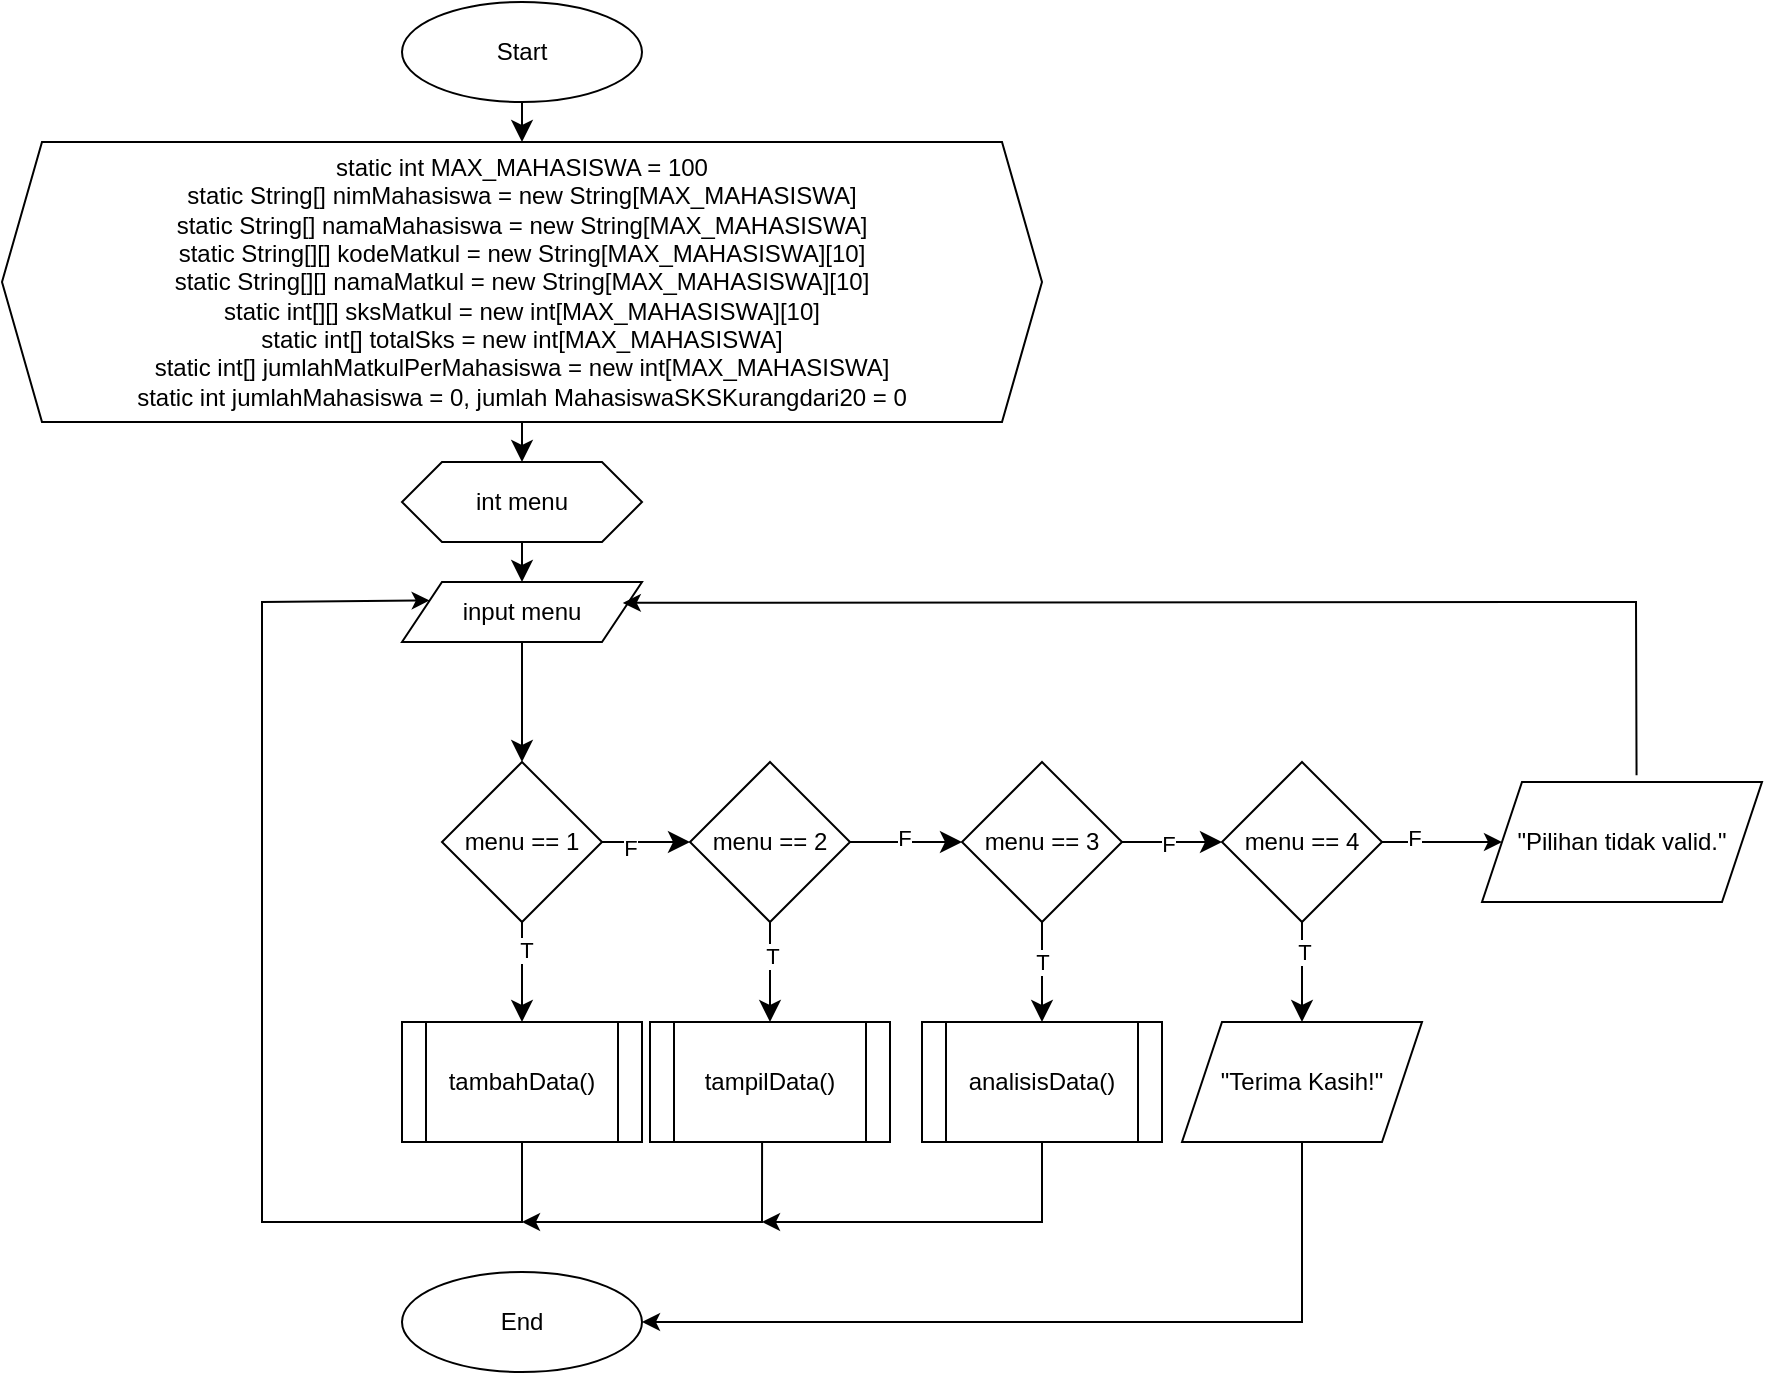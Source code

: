 <mxfile version="25.0.1" pages="4">
  <diagram id="C5RBs43oDa-KdzZeNtuy" name="Main">
    <mxGraphModel dx="1067" dy="1575" grid="1" gridSize="10" guides="1" tooltips="1" connect="1" arrows="1" fold="1" page="1" pageScale="1" pageWidth="827" pageHeight="1169" math="0" shadow="0">
      <root>
        <mxCell id="WIyWlLk6GJQsqaUBKTNV-0" />
        <mxCell id="WIyWlLk6GJQsqaUBKTNV-1" parent="WIyWlLk6GJQsqaUBKTNV-0" />
        <mxCell id="Z1ePyToWAlvwZk2SwrrZ-2" style="edgeStyle=none;curved=1;rounded=0;orthogonalLoop=1;jettySize=auto;html=1;exitX=0.5;exitY=1;exitDx=0;exitDy=0;entryX=0.5;entryY=0;entryDx=0;entryDy=0;fontSize=12;startSize=8;endSize=8;" parent="WIyWlLk6GJQsqaUBKTNV-1" source="ecSqNaMghbCxKdure0Vz-0" target="Z1ePyToWAlvwZk2SwrrZ-0" edge="1">
          <mxGeometry relative="1" as="geometry" />
        </mxCell>
        <mxCell id="ecSqNaMghbCxKdure0Vz-0" value="Start" style="ellipse;whiteSpace=wrap;html=1;" parent="WIyWlLk6GJQsqaUBKTNV-1" vertex="1">
          <mxGeometry x="230" y="-100" width="120" height="50" as="geometry" />
        </mxCell>
        <mxCell id="ecSqNaMghbCxKdure0Vz-7" style="edgeStyle=none;curved=1;rounded=0;orthogonalLoop=1;jettySize=auto;html=1;exitX=0.5;exitY=1;exitDx=0;exitDy=0;entryX=0.5;entryY=0;entryDx=0;entryDy=0;fontSize=12;startSize=8;endSize=8;" parent="WIyWlLk6GJQsqaUBKTNV-1" source="ecSqNaMghbCxKdure0Vz-1" edge="1">
          <mxGeometry relative="1" as="geometry">
            <mxPoint x="290" y="190" as="targetPoint" />
          </mxGeometry>
        </mxCell>
        <mxCell id="ecSqNaMghbCxKdure0Vz-1" value="int menu" style="shape=hexagon;perimeter=hexagonPerimeter2;whiteSpace=wrap;html=1;fixedSize=1;" parent="WIyWlLk6GJQsqaUBKTNV-1" vertex="1">
          <mxGeometry x="230" y="130" width="120" height="40" as="geometry" />
        </mxCell>
        <mxCell id="ecSqNaMghbCxKdure0Vz-13" style="edgeStyle=none;curved=1;rounded=0;orthogonalLoop=1;jettySize=auto;html=1;exitX=0.5;exitY=1;exitDx=0;exitDy=0;fontSize=12;startSize=8;endSize=8;entryX=0.5;entryY=0;entryDx=0;entryDy=0;" parent="WIyWlLk6GJQsqaUBKTNV-1" source="ecSqNaMghbCxKdure0Vz-4" target="ecSqNaMghbCxKdure0Vz-8" edge="1">
          <mxGeometry relative="1" as="geometry">
            <mxPoint x="290" y="240" as="targetPoint" />
          </mxGeometry>
        </mxCell>
        <mxCell id="ecSqNaMghbCxKdure0Vz-4" value="input menu" style="shape=parallelogram;perimeter=parallelogramPerimeter;whiteSpace=wrap;html=1;fixedSize=1;" parent="WIyWlLk6GJQsqaUBKTNV-1" vertex="1">
          <mxGeometry x="230" y="190" width="120" height="30" as="geometry" />
        </mxCell>
        <mxCell id="ecSqNaMghbCxKdure0Vz-11" style="edgeStyle=none;curved=1;rounded=0;orthogonalLoop=1;jettySize=auto;html=1;exitX=0.5;exitY=1;exitDx=0;exitDy=0;entryX=0.5;entryY=0;entryDx=0;entryDy=0;fontSize=12;startSize=8;endSize=8;" parent="WIyWlLk6GJQsqaUBKTNV-1" source="ecSqNaMghbCxKdure0Vz-8" target="ecSqNaMghbCxKdure0Vz-10" edge="1">
          <mxGeometry relative="1" as="geometry" />
        </mxCell>
        <mxCell id="AxTpJUNl8-zuLNMXQirt-9" value="T" style="edgeLabel;html=1;align=center;verticalAlign=middle;resizable=0;points=[];" vertex="1" connectable="0" parent="ecSqNaMghbCxKdure0Vz-11">
          <mxGeometry x="-0.457" y="2" relative="1" as="geometry">
            <mxPoint as="offset" />
          </mxGeometry>
        </mxCell>
        <mxCell id="ecSqNaMghbCxKdure0Vz-24" style="edgeStyle=none;curved=1;rounded=0;orthogonalLoop=1;jettySize=auto;html=1;exitX=1;exitY=0.5;exitDx=0;exitDy=0;entryX=0;entryY=0.5;entryDx=0;entryDy=0;fontSize=12;startSize=8;endSize=8;" parent="WIyWlLk6GJQsqaUBKTNV-1" source="ecSqNaMghbCxKdure0Vz-8" target="ecSqNaMghbCxKdure0Vz-22" edge="1">
          <mxGeometry relative="1" as="geometry" />
        </mxCell>
        <mxCell id="AxTpJUNl8-zuLNMXQirt-8" value="F" style="edgeLabel;html=1;align=center;verticalAlign=middle;resizable=0;points=[];" vertex="1" connectable="0" parent="ecSqNaMghbCxKdure0Vz-24">
          <mxGeometry x="-0.387" y="-3" relative="1" as="geometry">
            <mxPoint as="offset" />
          </mxGeometry>
        </mxCell>
        <mxCell id="ecSqNaMghbCxKdure0Vz-8" value="menu == 1" style="rhombus;whiteSpace=wrap;html=1;" parent="WIyWlLk6GJQsqaUBKTNV-1" vertex="1">
          <mxGeometry x="250" y="280" width="80" height="80" as="geometry" />
        </mxCell>
        <mxCell id="ecSqNaMghbCxKdure0Vz-10" value="tambahData()" style="shape=process;whiteSpace=wrap;html=1;backgroundOutline=1;" parent="WIyWlLk6GJQsqaUBKTNV-1" vertex="1">
          <mxGeometry x="230" y="410" width="120" height="60" as="geometry" />
        </mxCell>
        <mxCell id="ecSqNaMghbCxKdure0Vz-25" style="edgeStyle=none;curved=1;rounded=0;orthogonalLoop=1;jettySize=auto;html=1;exitX=0.5;exitY=1;exitDx=0;exitDy=0;entryX=0.5;entryY=0;entryDx=0;entryDy=0;fontSize=12;startSize=8;endSize=8;" parent="WIyWlLk6GJQsqaUBKTNV-1" source="ecSqNaMghbCxKdure0Vz-22" target="ecSqNaMghbCxKdure0Vz-23" edge="1">
          <mxGeometry relative="1" as="geometry" />
        </mxCell>
        <mxCell id="AxTpJUNl8-zuLNMXQirt-11" value="T" style="edgeLabel;html=1;align=center;verticalAlign=middle;resizable=0;points=[];" vertex="1" connectable="0" parent="ecSqNaMghbCxKdure0Vz-25">
          <mxGeometry x="-0.343" y="1" relative="1" as="geometry">
            <mxPoint as="offset" />
          </mxGeometry>
        </mxCell>
        <mxCell id="ecSqNaMghbCxKdure0Vz-28" style="edgeStyle=none;curved=1;rounded=0;orthogonalLoop=1;jettySize=auto;html=1;exitX=1;exitY=0.5;exitDx=0;exitDy=0;entryX=0;entryY=0.5;entryDx=0;entryDy=0;fontSize=12;startSize=8;endSize=8;" parent="WIyWlLk6GJQsqaUBKTNV-1" source="ecSqNaMghbCxKdure0Vz-22" target="ecSqNaMghbCxKdure0Vz-27" edge="1">
          <mxGeometry relative="1" as="geometry" />
        </mxCell>
        <mxCell id="AxTpJUNl8-zuLNMXQirt-10" value="F" style="edgeLabel;html=1;align=center;verticalAlign=middle;resizable=0;points=[];" vertex="1" connectable="0" parent="ecSqNaMghbCxKdure0Vz-28">
          <mxGeometry x="-0.049" y="2" relative="1" as="geometry">
            <mxPoint as="offset" />
          </mxGeometry>
        </mxCell>
        <mxCell id="ecSqNaMghbCxKdure0Vz-22" value="menu == 2" style="rhombus;whiteSpace=wrap;html=1;" parent="WIyWlLk6GJQsqaUBKTNV-1" vertex="1">
          <mxGeometry x="374" y="280" width="80" height="80" as="geometry" />
        </mxCell>
        <mxCell id="ecSqNaMghbCxKdure0Vz-23" value="tampilData()" style="shape=process;whiteSpace=wrap;html=1;backgroundOutline=1;" parent="WIyWlLk6GJQsqaUBKTNV-1" vertex="1">
          <mxGeometry x="354" y="410" width="120" height="60" as="geometry" />
        </mxCell>
        <mxCell id="ecSqNaMghbCxKdure0Vz-26" value="analisisData()" style="shape=process;whiteSpace=wrap;html=1;backgroundOutline=1;" parent="WIyWlLk6GJQsqaUBKTNV-1" vertex="1">
          <mxGeometry x="490" y="410" width="120" height="60" as="geometry" />
        </mxCell>
        <mxCell id="ecSqNaMghbCxKdure0Vz-29" style="edgeStyle=none;curved=1;rounded=0;orthogonalLoop=1;jettySize=auto;html=1;exitX=0.5;exitY=1;exitDx=0;exitDy=0;entryX=0.5;entryY=0;entryDx=0;entryDy=0;fontSize=12;startSize=8;endSize=8;" parent="WIyWlLk6GJQsqaUBKTNV-1" source="ecSqNaMghbCxKdure0Vz-27" target="ecSqNaMghbCxKdure0Vz-26" edge="1">
          <mxGeometry relative="1" as="geometry" />
        </mxCell>
        <mxCell id="AxTpJUNl8-zuLNMXQirt-13" value="T" style="edgeLabel;html=1;align=center;verticalAlign=middle;resizable=0;points=[];" vertex="1" connectable="0" parent="ecSqNaMghbCxKdure0Vz-29">
          <mxGeometry x="-0.191" relative="1" as="geometry">
            <mxPoint as="offset" />
          </mxGeometry>
        </mxCell>
        <mxCell id="ecSqNaMghbCxKdure0Vz-37" style="edgeStyle=none;curved=1;rounded=0;orthogonalLoop=1;jettySize=auto;html=1;exitX=1;exitY=0.5;exitDx=0;exitDy=0;entryX=0;entryY=0.5;entryDx=0;entryDy=0;fontSize=12;startSize=8;endSize=8;" parent="WIyWlLk6GJQsqaUBKTNV-1" source="ecSqNaMghbCxKdure0Vz-27" target="ecSqNaMghbCxKdure0Vz-36" edge="1">
          <mxGeometry relative="1" as="geometry" />
        </mxCell>
        <mxCell id="AxTpJUNl8-zuLNMXQirt-12" value="F" style="edgeLabel;html=1;align=center;verticalAlign=middle;resizable=0;points=[];" vertex="1" connectable="0" parent="ecSqNaMghbCxKdure0Vz-37">
          <mxGeometry x="-0.08" y="-1" relative="1" as="geometry">
            <mxPoint as="offset" />
          </mxGeometry>
        </mxCell>
        <mxCell id="ecSqNaMghbCxKdure0Vz-27" value="menu == 3" style="rhombus;whiteSpace=wrap;html=1;" parent="WIyWlLk6GJQsqaUBKTNV-1" vertex="1">
          <mxGeometry x="510" y="280" width="80" height="80" as="geometry" />
        </mxCell>
        <mxCell id="ecSqNaMghbCxKdure0Vz-35" value="&quot;Terima Kasih!&quot;" style="shape=parallelogram;perimeter=parallelogramPerimeter;whiteSpace=wrap;html=1;fixedSize=1;" parent="WIyWlLk6GJQsqaUBKTNV-1" vertex="1">
          <mxGeometry x="620" y="410" width="120" height="60" as="geometry" />
        </mxCell>
        <mxCell id="ecSqNaMghbCxKdure0Vz-38" style="edgeStyle=none;curved=1;rounded=0;orthogonalLoop=1;jettySize=auto;html=1;exitX=0.5;exitY=1;exitDx=0;exitDy=0;entryX=0.5;entryY=0;entryDx=0;entryDy=0;fontSize=12;startSize=8;endSize=8;" parent="WIyWlLk6GJQsqaUBKTNV-1" source="ecSqNaMghbCxKdure0Vz-36" target="ecSqNaMghbCxKdure0Vz-35" edge="1">
          <mxGeometry relative="1" as="geometry" />
        </mxCell>
        <mxCell id="AxTpJUNl8-zuLNMXQirt-15" value="T" style="edgeLabel;html=1;align=center;verticalAlign=middle;resizable=0;points=[];" vertex="1" connectable="0" parent="ecSqNaMghbCxKdure0Vz-38">
          <mxGeometry x="-0.419" y="1" relative="1" as="geometry">
            <mxPoint as="offset" />
          </mxGeometry>
        </mxCell>
        <mxCell id="AxTpJUNl8-zuLNMXQirt-1" value="" style="edgeStyle=orthogonalEdgeStyle;rounded=0;orthogonalLoop=1;jettySize=auto;html=1;" edge="1" parent="WIyWlLk6GJQsqaUBKTNV-1" source="ecSqNaMghbCxKdure0Vz-36" target="ecSqNaMghbCxKdure0Vz-45">
          <mxGeometry relative="1" as="geometry" />
        </mxCell>
        <mxCell id="AxTpJUNl8-zuLNMXQirt-14" value="F" style="edgeLabel;html=1;align=center;verticalAlign=middle;resizable=0;points=[];" vertex="1" connectable="0" parent="AxTpJUNl8-zuLNMXQirt-1">
          <mxGeometry x="-0.471" y="2" relative="1" as="geometry">
            <mxPoint as="offset" />
          </mxGeometry>
        </mxCell>
        <mxCell id="ecSqNaMghbCxKdure0Vz-36" value="menu == 4" style="rhombus;whiteSpace=wrap;html=1;" parent="WIyWlLk6GJQsqaUBKTNV-1" vertex="1">
          <mxGeometry x="640" y="280" width="80" height="80" as="geometry" />
        </mxCell>
        <mxCell id="ecSqNaMghbCxKdure0Vz-45" value="&quot;Pilihan tidak valid.&quot;" style="shape=parallelogram;perimeter=parallelogramPerimeter;whiteSpace=wrap;html=1;fixedSize=1;" parent="WIyWlLk6GJQsqaUBKTNV-1" vertex="1">
          <mxGeometry x="770" y="290" width="140" height="60" as="geometry" />
        </mxCell>
        <mxCell id="Z1ePyToWAlvwZk2SwrrZ-1" style="edgeStyle=none;curved=1;rounded=0;orthogonalLoop=1;jettySize=auto;html=1;exitX=0.5;exitY=1;exitDx=0;exitDy=0;entryX=0.5;entryY=0;entryDx=0;entryDy=0;fontSize=12;startSize=8;endSize=8;" parent="WIyWlLk6GJQsqaUBKTNV-1" source="Z1ePyToWAlvwZk2SwrrZ-0" target="ecSqNaMghbCxKdure0Vz-1" edge="1">
          <mxGeometry relative="1" as="geometry" />
        </mxCell>
        <mxCell id="Z1ePyToWAlvwZk2SwrrZ-0" value="static int MAX_MAHASISWA = 100&lt;div&gt;static String[] nimMahasiswa = new String[MAX_MAHASISWA]&lt;/div&gt;&lt;div&gt;static String[] namaMahasiswa = new String[MAX_MAHASISWA]&lt;/div&gt;&lt;div&gt;static String[][] kodeMatkul = new String[MAX_MAHASISWA][10]&lt;/div&gt;&lt;div&gt;static String[][] namaMatkul = new String[MAX_MAHASISWA][10]&lt;/div&gt;&lt;div&gt;static int[][] sksMatkul = new int[MAX_MAHASISWA][10]&lt;/div&gt;&lt;div&gt;static int[] totalSks = new int[MAX_MAHASISWA]&lt;/div&gt;&lt;div&gt;static int[] jumlahMatkulPerMahasiswa = new int[MAX_MAHASISWA]&lt;/div&gt;&lt;div&gt;static int jumlahMahasiswa = 0, jumlah MahasiswaSKSKurangdari20 = 0&lt;/div&gt;" style="shape=hexagon;perimeter=hexagonPerimeter2;whiteSpace=wrap;html=1;fixedSize=1;" parent="WIyWlLk6GJQsqaUBKTNV-1" vertex="1">
          <mxGeometry x="30" y="-30" width="520" height="140" as="geometry" />
        </mxCell>
        <mxCell id="Z1ePyToWAlvwZk2SwrrZ-3" value="End" style="ellipse;whiteSpace=wrap;html=1;" parent="WIyWlLk6GJQsqaUBKTNV-1" vertex="1">
          <mxGeometry x="230" y="535" width="120" height="50" as="geometry" />
        </mxCell>
        <mxCell id="AxTpJUNl8-zuLNMXQirt-0" value="" style="edgeStyle=none;orthogonalLoop=1;jettySize=auto;html=1;rounded=0;exitX=0.5;exitY=1;exitDx=0;exitDy=0;entryX=1;entryY=0.5;entryDx=0;entryDy=0;" edge="1" parent="WIyWlLk6GJQsqaUBKTNV-1" source="ecSqNaMghbCxKdure0Vz-35" target="Z1ePyToWAlvwZk2SwrrZ-3">
          <mxGeometry width="100" relative="1" as="geometry">
            <mxPoint x="550" y="500" as="sourcePoint" />
            <mxPoint x="650" y="500" as="targetPoint" />
            <Array as="points">
              <mxPoint x="680" y="560" />
            </Array>
          </mxGeometry>
        </mxCell>
        <mxCell id="AxTpJUNl8-zuLNMXQirt-4" value="" style="edgeStyle=none;orthogonalLoop=1;jettySize=auto;html=1;rounded=0;exitX=0.5;exitY=1;exitDx=0;exitDy=0;entryX=0;entryY=0.25;entryDx=0;entryDy=0;" edge="1" parent="WIyWlLk6GJQsqaUBKTNV-1" source="ecSqNaMghbCxKdure0Vz-10" target="ecSqNaMghbCxKdure0Vz-4">
          <mxGeometry width="100" relative="1" as="geometry">
            <mxPoint x="160" y="490" as="sourcePoint" />
            <mxPoint x="160" y="330" as="targetPoint" />
            <Array as="points">
              <mxPoint x="290" y="510" />
              <mxPoint x="160" y="510" />
              <mxPoint x="160" y="200" />
            </Array>
          </mxGeometry>
        </mxCell>
        <mxCell id="AxTpJUNl8-zuLNMXQirt-5" value="" style="edgeStyle=none;orthogonalLoop=1;jettySize=auto;html=1;rounded=0;exitX=0.467;exitY=1;exitDx=0;exitDy=0;exitPerimeter=0;" edge="1" parent="WIyWlLk6GJQsqaUBKTNV-1" source="ecSqNaMghbCxKdure0Vz-23">
          <mxGeometry width="100" relative="1" as="geometry">
            <mxPoint x="350" y="490" as="sourcePoint" />
            <mxPoint x="290" y="510" as="targetPoint" />
            <Array as="points">
              <mxPoint x="410" y="510" />
            </Array>
          </mxGeometry>
        </mxCell>
        <mxCell id="AxTpJUNl8-zuLNMXQirt-6" value="" style="edgeStyle=none;orthogonalLoop=1;jettySize=auto;html=1;rounded=0;exitX=0.467;exitY=1;exitDx=0;exitDy=0;exitPerimeter=0;" edge="1" parent="WIyWlLk6GJQsqaUBKTNV-1">
          <mxGeometry width="100" relative="1" as="geometry">
            <mxPoint x="550" y="470" as="sourcePoint" />
            <mxPoint x="410" y="510" as="targetPoint" />
            <Array as="points">
              <mxPoint x="550" y="510" />
            </Array>
          </mxGeometry>
        </mxCell>
        <mxCell id="AxTpJUNl8-zuLNMXQirt-7" value="" style="edgeStyle=none;orthogonalLoop=1;jettySize=auto;html=1;rounded=0;exitX=0.552;exitY=-0.056;exitDx=0;exitDy=0;exitPerimeter=0;entryX=0.92;entryY=0.348;entryDx=0;entryDy=0;entryPerimeter=0;" edge="1" parent="WIyWlLk6GJQsqaUBKTNV-1" source="ecSqNaMghbCxKdure0Vz-45" target="ecSqNaMghbCxKdure0Vz-4">
          <mxGeometry width="100" relative="1" as="geometry">
            <mxPoint x="710" y="260" as="sourcePoint" />
            <mxPoint x="810" y="260" as="targetPoint" />
            <Array as="points">
              <mxPoint x="847" y="200" />
            </Array>
          </mxGeometry>
        </mxCell>
      </root>
    </mxGraphModel>
  </diagram>
  <diagram name="tambahData()" id="iPO50mzKApYfjaSAs70k">
    <mxGraphModel dx="1120" dy="426" grid="1" gridSize="10" guides="1" tooltips="1" connect="1" arrows="1" fold="1" page="1" pageScale="1" pageWidth="827" pageHeight="1169" math="0" shadow="0">
      <root>
        <mxCell id="7oudJ8E-hYjEM_jL6nUN-0" />
        <mxCell id="7oudJ8E-hYjEM_jL6nUN-1" parent="7oudJ8E-hYjEM_jL6nUN-0" />
        <mxCell id="-pltDX_mOAYL6tOUM4V7-0" value="TambahData()" style="ellipse;whiteSpace=wrap;html=1;" vertex="1" parent="7oudJ8E-hYjEM_jL6nUN-1">
          <mxGeometry x="130" y="50" width="120" height="60" as="geometry" />
        </mxCell>
        <mxCell id="5suRHKBm_UgG1o0mjsZV-0" value="" style="edgeStyle=none;orthogonalLoop=1;jettySize=auto;html=1;rounded=0;exitX=0.5;exitY=1;exitDx=0;exitDy=0;" edge="1" parent="7oudJ8E-hYjEM_jL6nUN-1" source="-pltDX_mOAYL6tOUM4V7-0">
          <mxGeometry width="100" relative="1" as="geometry">
            <mxPoint x="140" y="140" as="sourcePoint" />
            <mxPoint x="190" y="150" as="targetPoint" />
            <Array as="points" />
          </mxGeometry>
        </mxCell>
        <mxCell id="5suRHKBm_UgG1o0mjsZV-1" value="Input&lt;div&gt;&lt;font style=&quot;font-size: 11px;&quot;&gt;namaMahasiswa&lt;/font&gt;&lt;/div&gt;&lt;div&gt;[jumlahMahasiswa]&lt;/div&gt;" style="shape=parallelogram;perimeter=parallelogramPerimeter;whiteSpace=wrap;html=1;fixedSize=1;" vertex="1" parent="7oudJ8E-hYjEM_jL6nUN-1">
          <mxGeometry x="130" y="150" width="120" height="60" as="geometry" />
        </mxCell>
        <mxCell id="5suRHKBm_UgG1o0mjsZV-2" value="Input&lt;div&gt;nimMahasiswa&lt;/div&gt;&lt;div&gt;[jumlahMahasiswa]&lt;/div&gt;" style="shape=parallelogram;perimeter=parallelogramPerimeter;whiteSpace=wrap;html=1;fixedSize=1;" vertex="1" parent="7oudJ8E-hYjEM_jL6nUN-1">
          <mxGeometry x="120" y="240" width="120" height="60" as="geometry" />
        </mxCell>
        <mxCell id="5suRHKBm_UgG1o0mjsZV-3" value="" style="edgeStyle=none;orthogonalLoop=1;jettySize=auto;html=1;rounded=0;exitX=0.5;exitY=1;exitDx=0;exitDy=0;entryX=0.567;entryY=0.033;entryDx=0;entryDy=0;entryPerimeter=0;" edge="1" parent="7oudJ8E-hYjEM_jL6nUN-1" source="5suRHKBm_UgG1o0mjsZV-1" target="5suRHKBm_UgG1o0mjsZV-2">
          <mxGeometry width="100" relative="1" as="geometry">
            <mxPoint x="130" y="220" as="sourcePoint" />
            <mxPoint x="230" y="220" as="targetPoint" />
            <Array as="points" />
          </mxGeometry>
        </mxCell>
        <mxCell id="5suRHKBm_UgG1o0mjsZV-8" value="" style="edgeStyle=orthogonalEdgeStyle;rounded=0;orthogonalLoop=1;jettySize=auto;html=1;" edge="1" parent="7oudJ8E-hYjEM_jL6nUN-1" source="5suRHKBm_UgG1o0mjsZV-4" target="5suRHKBm_UgG1o0mjsZV-6">
          <mxGeometry relative="1" as="geometry" />
        </mxCell>
        <mxCell id="5suRHKBm_UgG1o0mjsZV-4" value="int jumlahMatkul = 0" style="rounded=0;whiteSpace=wrap;html=1;" vertex="1" parent="7oudJ8E-hYjEM_jL6nUN-1">
          <mxGeometry x="120" y="320" width="120" height="30" as="geometry" />
        </mxCell>
        <mxCell id="5suRHKBm_UgG1o0mjsZV-5" value="" style="edgeStyle=none;orthogonalLoop=1;jettySize=auto;html=1;rounded=0;exitX=0.575;exitY=1.033;exitDx=0;exitDy=0;entryX=0.567;entryY=0;entryDx=0;entryDy=0;entryPerimeter=0;exitPerimeter=0;" edge="1" parent="7oudJ8E-hYjEM_jL6nUN-1" source="5suRHKBm_UgG1o0mjsZV-2" target="5suRHKBm_UgG1o0mjsZV-4">
          <mxGeometry width="100" relative="1" as="geometry">
            <mxPoint x="130" y="310" as="sourcePoint" />
            <mxPoint x="230" y="310" as="targetPoint" />
            <Array as="points" />
          </mxGeometry>
        </mxCell>
        <mxCell id="5suRHKBm_UgG1o0mjsZV-16" value="" style="edgeStyle=orthogonalEdgeStyle;rounded=0;orthogonalLoop=1;jettySize=auto;html=1;" edge="1" parent="7oudJ8E-hYjEM_jL6nUN-1" source="5suRHKBm_UgG1o0mjsZV-6" target="5suRHKBm_UgG1o0mjsZV-15">
          <mxGeometry relative="1" as="geometry" />
        </mxCell>
        <mxCell id="5suRHKBm_UgG1o0mjsZV-6" value="Input&lt;div&gt;kodeMatkul&lt;/div&gt;&lt;div&gt;[jumlahMahasiswa][jumlahMatkul]&lt;/div&gt;" style="shape=parallelogram;perimeter=parallelogramPerimeter;whiteSpace=wrap;html=1;fixedSize=1;" vertex="1" parent="7oudJ8E-hYjEM_jL6nUN-1">
          <mxGeometry x="120" y="380" width="120" height="60" as="geometry" />
        </mxCell>
        <mxCell id="5suRHKBm_UgG1o0mjsZV-18" value="" style="edgeStyle=orthogonalEdgeStyle;rounded=0;orthogonalLoop=1;jettySize=auto;html=1;" edge="1" parent="7oudJ8E-hYjEM_jL6nUN-1" source="5suRHKBm_UgG1o0mjsZV-15" target="5suRHKBm_UgG1o0mjsZV-17">
          <mxGeometry relative="1" as="geometry" />
        </mxCell>
        <mxCell id="5suRHKBm_UgG1o0mjsZV-15" value="Input&lt;div&gt;&lt;span style=&quot;background-color: initial;&quot;&gt;namaMatkul&lt;/span&gt;&lt;/div&gt;&lt;div&gt;&lt;span style=&quot;background-color: initial;&quot;&gt;[jumlahMahasiswa][jumlahMatkul]&lt;/span&gt;&lt;/div&gt;" style="shape=parallelogram;perimeter=parallelogramPerimeter;whiteSpace=wrap;html=1;fixedSize=1;" vertex="1" parent="7oudJ8E-hYjEM_jL6nUN-1">
          <mxGeometry x="120" y="460" width="120" height="60" as="geometry" />
        </mxCell>
        <mxCell id="5suRHKBm_UgG1o0mjsZV-20" value="" style="edgeStyle=orthogonalEdgeStyle;rounded=0;orthogonalLoop=1;jettySize=auto;html=1;" edge="1" parent="7oudJ8E-hYjEM_jL6nUN-1" source="5suRHKBm_UgG1o0mjsZV-17" target="5suRHKBm_UgG1o0mjsZV-19">
          <mxGeometry relative="1" as="geometry" />
        </mxCell>
        <mxCell id="5suRHKBm_UgG1o0mjsZV-17" value="Input&lt;div&gt;&lt;span style=&quot;background-color: initial;&quot;&gt;sksMatkul&lt;/span&gt;&lt;/div&gt;&lt;div&gt;&lt;span style=&quot;background-color: initial;&quot;&gt;[jumlahMahasiswa][jumlahMatkul]&lt;/span&gt;&lt;/div&gt;" style="shape=parallelogram;perimeter=parallelogramPerimeter;whiteSpace=wrap;html=1;fixedSize=1;" vertex="1" parent="7oudJ8E-hYjEM_jL6nUN-1">
          <mxGeometry x="120" y="550" width="120" height="60" as="geometry" />
        </mxCell>
        <mxCell id="5suRHKBm_UgG1o0mjsZV-28" value="" style="edgeStyle=orthogonalEdgeStyle;rounded=0;orthogonalLoop=1;jettySize=auto;html=1;" edge="1" parent="7oudJ8E-hYjEM_jL6nUN-1" source="5suRHKBm_UgG1o0mjsZV-19" target="5suRHKBm_UgG1o0mjsZV-27">
          <mxGeometry relative="1" as="geometry" />
        </mxCell>
        <mxCell id="5suRHKBm_UgG1o0mjsZV-38" value="False" style="edgeLabel;html=1;align=center;verticalAlign=middle;resizable=0;points=[];" vertex="1" connectable="0" parent="5suRHKBm_UgG1o0mjsZV-28">
          <mxGeometry x="-0.45" relative="1" as="geometry">
            <mxPoint as="offset" />
          </mxGeometry>
        </mxCell>
        <mxCell id="5suRHKBm_UgG1o0mjsZV-19" value="&lt;div&gt;&lt;span style=&quot;background-color: initial;&quot;&gt;sksMatkul&lt;/span&gt;&lt;/div&gt;&lt;div&gt;&lt;span style=&quot;background-color: initial;&quot;&gt;[jumlahMahasiswa][jumlahMatkul]&lt;/span&gt;&lt;/div&gt;&lt;div&gt;&amp;gt; 3&lt;/div&gt;" style="rhombus;whiteSpace=wrap;html=1;" vertex="1" parent="7oudJ8E-hYjEM_jL6nUN-1">
          <mxGeometry x="120" y="640" width="120" height="120" as="geometry" />
        </mxCell>
        <mxCell id="5suRHKBm_UgG1o0mjsZV-23" value="" style="edgeStyle=none;orthogonalLoop=1;jettySize=auto;html=1;rounded=0;exitX=0;exitY=0.5;exitDx=0;exitDy=0;" edge="1" parent="7oudJ8E-hYjEM_jL6nUN-1" source="5suRHKBm_UgG1o0mjsZV-19">
          <mxGeometry width="100" relative="1" as="geometry">
            <mxPoint y="710" as="sourcePoint" />
            <mxPoint x="180" y="360" as="targetPoint" />
            <Array as="points">
              <mxPoint x="50" y="700" />
              <mxPoint x="50" y="360" />
            </Array>
          </mxGeometry>
        </mxCell>
        <mxCell id="5suRHKBm_UgG1o0mjsZV-26" value="True" style="edgeLabel;html=1;align=center;verticalAlign=middle;resizable=0;points=[];" vertex="1" connectable="0" parent="5suRHKBm_UgG1o0mjsZV-23">
          <mxGeometry x="-0.856" y="-1" relative="1" as="geometry">
            <mxPoint as="offset" />
          </mxGeometry>
        </mxCell>
        <mxCell id="5suRHKBm_UgG1o0mjsZV-30" value="" style="edgeStyle=orthogonalEdgeStyle;rounded=0;orthogonalLoop=1;jettySize=auto;html=1;" edge="1" parent="7oudJ8E-hYjEM_jL6nUN-1" source="5suRHKBm_UgG1o0mjsZV-27">
          <mxGeometry relative="1" as="geometry">
            <mxPoint x="363" y="640" as="targetPoint" />
          </mxGeometry>
        </mxCell>
        <mxCell id="5suRHKBm_UgG1o0mjsZV-27" value="totalSks[jumlahMahasiswa] += sksMatkul[jumlahMahasiswa][jumlahMatkul]" style="whiteSpace=wrap;html=1;" vertex="1" parent="7oudJ8E-hYjEM_jL6nUN-1">
          <mxGeometry x="280" y="670" width="166" height="60" as="geometry" />
        </mxCell>
        <mxCell id="5suRHKBm_UgG1o0mjsZV-33" value="" style="edgeStyle=orthogonalEdgeStyle;rounded=0;orthogonalLoop=1;jettySize=auto;html=1;" edge="1" parent="7oudJ8E-hYjEM_jL6nUN-1" source="5suRHKBm_UgG1o0mjsZV-31" target="5suRHKBm_UgG1o0mjsZV-32">
          <mxGeometry relative="1" as="geometry" />
        </mxCell>
        <mxCell id="5suRHKBm_UgG1o0mjsZV-35" value="Y" style="edgeLabel;html=1;align=center;verticalAlign=middle;resizable=0;points=[];" vertex="1" connectable="0" parent="5suRHKBm_UgG1o0mjsZV-33">
          <mxGeometry x="-0.121" y="-3" relative="1" as="geometry">
            <mxPoint x="1" as="offset" />
          </mxGeometry>
        </mxCell>
        <mxCell id="5suRHKBm_UgG1o0mjsZV-37" value="" style="edgeStyle=orthogonalEdgeStyle;rounded=0;orthogonalLoop=1;jettySize=auto;html=1;" edge="1" parent="7oudJ8E-hYjEM_jL6nUN-1" source="5suRHKBm_UgG1o0mjsZV-31" target="5suRHKBm_UgG1o0mjsZV-36">
          <mxGeometry relative="1" as="geometry" />
        </mxCell>
        <mxCell id="5suRHKBm_UgG1o0mjsZV-39" value="T" style="edgeLabel;html=1;align=center;verticalAlign=middle;resizable=0;points=[];" vertex="1" connectable="0" parent="5suRHKBm_UgG1o0mjsZV-37">
          <mxGeometry x="0.27" y="-5" relative="1" as="geometry">
            <mxPoint as="offset" />
          </mxGeometry>
        </mxCell>
        <mxCell id="5suRHKBm_UgG1o0mjsZV-31" value="P &quot; Data Matkul telah di tambahkan, Tambah Matkul Lain? (Y/T)&quot;" style="rhombus;whiteSpace=wrap;html=1;" vertex="1" parent="7oudJ8E-hYjEM_jL6nUN-1">
          <mxGeometry x="279" y="510" width="167" height="130" as="geometry" />
        </mxCell>
        <mxCell id="5suRHKBm_UgG1o0mjsZV-34" value="" style="edgeStyle=orthogonalEdgeStyle;rounded=0;orthogonalLoop=1;jettySize=auto;html=1;" edge="1" parent="7oudJ8E-hYjEM_jL6nUN-1" source="5suRHKBm_UgG1o0mjsZV-32">
          <mxGeometry relative="1" as="geometry">
            <mxPoint x="180" y="360" as="targetPoint" />
          </mxGeometry>
        </mxCell>
        <mxCell id="5suRHKBm_UgG1o0mjsZV-32" value="jumlahMatkul++" style="whiteSpace=wrap;html=1;" vertex="1" parent="7oudJ8E-hYjEM_jL6nUN-1">
          <mxGeometry x="303" y="350" width="120" height="25" as="geometry" />
        </mxCell>
        <mxCell id="8QmNg2kFOTmLjJ9KWHTC-1" value="" style="edgeStyle=orthogonalEdgeStyle;rounded=0;orthogonalLoop=1;jettySize=auto;html=1;" edge="1" parent="7oudJ8E-hYjEM_jL6nUN-1" source="5suRHKBm_UgG1o0mjsZV-36" target="8QmNg2kFOTmLjJ9KWHTC-0">
          <mxGeometry relative="1" as="geometry" />
        </mxCell>
        <mxCell id="5suRHKBm_UgG1o0mjsZV-36" value="P &quot;Jumlah SKS yang di ambil: &quot; totalSks[jumlahMahasiswa]" style="shape=parallelogram;perimeter=parallelogramPerimeter;whiteSpace=wrap;html=1;fixedSize=1;" vertex="1" parent="7oudJ8E-hYjEM_jL6nUN-1">
          <mxGeometry x="480" y="552.5" width="200" height="45" as="geometry" />
        </mxCell>
        <mxCell id="8QmNg2kFOTmLjJ9KWHTC-3" value="" style="edgeStyle=orthogonalEdgeStyle;rounded=0;orthogonalLoop=1;jettySize=auto;html=1;" edge="1" parent="7oudJ8E-hYjEM_jL6nUN-1" source="8QmNg2kFOTmLjJ9KWHTC-0" target="8QmNg2kFOTmLjJ9KWHTC-2">
          <mxGeometry relative="1" as="geometry" />
        </mxCell>
        <mxCell id="8QmNg2kFOTmLjJ9KWHTC-0" value="jumlahMatkulPerMahasiswa&lt;div&gt;[jumlahMahasiswa] = jumlahMatkul + 1&lt;/div&gt;" style="whiteSpace=wrap;html=1;" vertex="1" parent="7oudJ8E-hYjEM_jL6nUN-1">
          <mxGeometry x="490" y="670" width="180" height="70" as="geometry" />
        </mxCell>
        <mxCell id="XMaHaaRmNBm5RahAhqaS-1" value="" style="edgeStyle=orthogonalEdgeStyle;rounded=0;orthogonalLoop=1;jettySize=auto;html=1;" edge="1" parent="7oudJ8E-hYjEM_jL6nUN-1" source="8QmNg2kFOTmLjJ9KWHTC-2" target="XMaHaaRmNBm5RahAhqaS-0">
          <mxGeometry relative="1" as="geometry" />
        </mxCell>
        <mxCell id="8QmNg2kFOTmLjJ9KWHTC-2" value="jumlahMahasiswa++" style="whiteSpace=wrap;html=1;" vertex="1" parent="7oudJ8E-hYjEM_jL6nUN-1">
          <mxGeometry x="520" y="780" width="120" height="40" as="geometry" />
        </mxCell>
        <mxCell id="XMaHaaRmNBm5RahAhqaS-0" value="Return void" style="ellipse;whiteSpace=wrap;html=1;" vertex="1" parent="7oudJ8E-hYjEM_jL6nUN-1">
          <mxGeometry x="540" y="880" width="80" height="50" as="geometry" />
        </mxCell>
      </root>
    </mxGraphModel>
  </diagram>
  <diagram name="tampilData()" id="BnKq-r-z5uuEGuPgETNg">
    <mxGraphModel dx="392" dy="1614" grid="1" gridSize="10" guides="1" tooltips="1" connect="1" arrows="1" fold="1" page="1" pageScale="1" pageWidth="827" pageHeight="1169" math="0" shadow="0">
      <root>
        <mxCell id="1xEZeliSY1kEPM4zTAky-0" />
        <mxCell id="1xEZeliSY1kEPM4zTAky-1" parent="1xEZeliSY1kEPM4zTAky-0" />
        <mxCell id="md-4dFcweD8LxoqxRMGU-0" value="" style="edgeStyle=orthogonalEdgeStyle;rounded=0;orthogonalLoop=1;jettySize=auto;html=1;" edge="1" parent="1xEZeliSY1kEPM4zTAky-1" source="md-4dFcweD8LxoqxRMGU-1" target="md-4dFcweD8LxoqxRMGU-3">
          <mxGeometry relative="1" as="geometry" />
        </mxCell>
        <mxCell id="md-4dFcweD8LxoqxRMGU-1" value="tampilData()" style="ellipse;whiteSpace=wrap;html=1;" vertex="1" parent="1xEZeliSY1kEPM4zTAky-1">
          <mxGeometry x="354" y="-1130" width="120" height="50" as="geometry" />
        </mxCell>
        <mxCell id="md-4dFcweD8LxoqxRMGU-2" value="" style="edgeStyle=orthogonalEdgeStyle;rounded=0;orthogonalLoop=1;jettySize=auto;html=1;" edge="1" parent="1xEZeliSY1kEPM4zTAky-1" source="md-4dFcweD8LxoqxRMGU-3" target="md-4dFcweD8LxoqxRMGU-4">
          <mxGeometry relative="1" as="geometry" />
        </mxCell>
        <mxCell id="md-4dFcweD8LxoqxRMGU-3" value="" style="shape=parallelogram;perimeter=parallelogramPerimeter;whiteSpace=wrap;html=1;fixedSize=1;" vertex="1" parent="1xEZeliSY1kEPM4zTAky-1">
          <mxGeometry x="309" y="-1050" width="210" height="35" as="geometry" />
        </mxCell>
        <mxCell id="md-4dFcweD8LxoqxRMGU-4" value="" style="whiteSpace=wrap;html=1;" vertex="1" parent="1xEZeliSY1kEPM4zTAky-1">
          <mxGeometry x="370" y="-980" width="88" height="30" as="geometry" />
        </mxCell>
        <mxCell id="md-4dFcweD8LxoqxRMGU-5" value="" style="edgeStyle=orthogonalEdgeStyle;rounded=0;orthogonalLoop=1;jettySize=auto;html=1;" edge="1" parent="1xEZeliSY1kEPM4zTAky-1" source="md-4dFcweD8LxoqxRMGU-6" target="md-4dFcweD8LxoqxRMGU-10">
          <mxGeometry relative="1" as="geometry" />
        </mxCell>
        <mxCell id="md-4dFcweD8LxoqxRMGU-6" value="i = 0" style="text;html=1;align=center;verticalAlign=middle;whiteSpace=wrap;rounded=0;" vertex="1" parent="1xEZeliSY1kEPM4zTAky-1">
          <mxGeometry x="384" y="-980" width="60" height="30" as="geometry" />
        </mxCell>
        <mxCell id="md-4dFcweD8LxoqxRMGU-7" value="input nim" style="text;html=1;align=center;verticalAlign=middle;whiteSpace=wrap;rounded=0;" vertex="1" parent="1xEZeliSY1kEPM4zTAky-1">
          <mxGeometry x="384" y="-1047.5" width="60" height="30" as="geometry" />
        </mxCell>
        <mxCell id="md-4dFcweD8LxoqxRMGU-8" value="" style="edgeStyle=orthogonalEdgeStyle;rounded=0;orthogonalLoop=1;jettySize=auto;html=1;" edge="1" parent="1xEZeliSY1kEPM4zTAky-1" source="md-4dFcweD8LxoqxRMGU-10" target="md-4dFcweD8LxoqxRMGU-14">
          <mxGeometry relative="1" as="geometry" />
        </mxCell>
        <mxCell id="md-4dFcweD8LxoqxRMGU-9" style="edgeStyle=orthogonalEdgeStyle;rounded=0;orthogonalLoop=1;jettySize=auto;html=1;entryX=1;entryY=0.5;entryDx=0;entryDy=0;" edge="1" parent="1xEZeliSY1kEPM4zTAky-1" source="md-4dFcweD8LxoqxRMGU-10" target="md-4dFcweD8LxoqxRMGU-37">
          <mxGeometry relative="1" as="geometry">
            <Array as="points">
              <mxPoint x="700" y="-875" />
              <mxPoint x="700" y="-355" />
            </Array>
          </mxGeometry>
        </mxCell>
        <mxCell id="md-4dFcweD8LxoqxRMGU-10" value="" style="rhombus;whiteSpace=wrap;html=1;" vertex="1" parent="1xEZeliSY1kEPM4zTAky-1">
          <mxGeometry x="279" y="-910" width="270" height="70" as="geometry" />
        </mxCell>
        <mxCell id="md-4dFcweD8LxoqxRMGU-11" value="i &amp;lt; jumlahMahasiswa" style="text;html=1;align=center;verticalAlign=middle;whiteSpace=wrap;rounded=0;" vertex="1" parent="1xEZeliSY1kEPM4zTAky-1">
          <mxGeometry x="334" y="-890" width="160" height="30" as="geometry" />
        </mxCell>
        <mxCell id="md-4dFcweD8LxoqxRMGU-12" value="" style="edgeStyle=orthogonalEdgeStyle;rounded=0;orthogonalLoop=1;jettySize=auto;html=1;" edge="1" parent="1xEZeliSY1kEPM4zTAky-1" source="md-4dFcweD8LxoqxRMGU-14" target="md-4dFcweD8LxoqxRMGU-16">
          <mxGeometry relative="1" as="geometry" />
        </mxCell>
        <mxCell id="md-4dFcweD8LxoqxRMGU-13" value="" style="edgeStyle=orthogonalEdgeStyle;rounded=0;orthogonalLoop=1;jettySize=auto;html=1;entryX=0.5;entryY=1;entryDx=0;entryDy=0;" edge="1" parent="1xEZeliSY1kEPM4zTAky-1" target="md-4dFcweD8LxoqxRMGU-36">
          <mxGeometry relative="1" as="geometry">
            <mxPoint x="283.003" y="-765.374" as="sourcePoint" />
            <mxPoint x="192.58" y="-857.5" as="targetPoint" />
          </mxGeometry>
        </mxCell>
        <mxCell id="md-4dFcweD8LxoqxRMGU-14" value="" style="rhombus;whiteSpace=wrap;html=1;" vertex="1" parent="1xEZeliSY1kEPM4zTAky-1">
          <mxGeometry x="279" y="-800" width="270" height="70" as="geometry" />
        </mxCell>
        <mxCell id="md-4dFcweD8LxoqxRMGU-15" value="nimMahasiswa[i].equals(nim)" style="text;html=1;align=center;verticalAlign=middle;whiteSpace=wrap;rounded=0;" vertex="1" parent="1xEZeliSY1kEPM4zTAky-1">
          <mxGeometry x="383" y="-780" width="60" height="30" as="geometry" />
        </mxCell>
        <mxCell id="md-4dFcweD8LxoqxRMGU-16" value="" style="whiteSpace=wrap;html=1;" vertex="1" parent="1xEZeliSY1kEPM4zTAky-1">
          <mxGeometry x="372" y="-690" width="84" height="40" as="geometry" />
        </mxCell>
        <mxCell id="md-4dFcweD8LxoqxRMGU-17" value="" style="edgeStyle=orthogonalEdgeStyle;rounded=0;orthogonalLoop=1;jettySize=auto;html=1;" edge="1" parent="1xEZeliSY1kEPM4zTAky-1">
          <mxGeometry relative="1" as="geometry">
            <mxPoint x="413" y="-650" as="sourcePoint" />
            <mxPoint x="413.059" y="-599.941" as="targetPoint" />
          </mxGeometry>
        </mxCell>
        <mxCell id="md-4dFcweD8LxoqxRMGU-18" value="j = 0" style="text;html=1;align=center;verticalAlign=middle;whiteSpace=wrap;rounded=0;" vertex="1" parent="1xEZeliSY1kEPM4zTAky-1">
          <mxGeometry x="383" y="-685" width="60" height="30" as="geometry" />
        </mxCell>
        <mxCell id="md-4dFcweD8LxoqxRMGU-19" value="" style="edgeStyle=orthogonalEdgeStyle;rounded=0;orthogonalLoop=1;jettySize=auto;html=1;" edge="1" parent="1xEZeliSY1kEPM4zTAky-1" source="md-4dFcweD8LxoqxRMGU-21">
          <mxGeometry relative="1" as="geometry">
            <mxPoint x="413" y="-490" as="targetPoint" />
          </mxGeometry>
        </mxCell>
        <mxCell id="md-4dFcweD8LxoqxRMGU-20" value="" style="edgeStyle=orthogonalEdgeStyle;rounded=0;orthogonalLoop=1;jettySize=auto;html=1;" edge="1" parent="1xEZeliSY1kEPM4zTAky-1" source="md-4dFcweD8LxoqxRMGU-21" target="md-4dFcweD8LxoqxRMGU-33">
          <mxGeometry relative="1" as="geometry" />
        </mxCell>
        <mxCell id="md-4dFcweD8LxoqxRMGU-21" value="" style="rhombus;whiteSpace=wrap;html=1;" vertex="1" parent="1xEZeliSY1kEPM4zTAky-1">
          <mxGeometry x="278" y="-600" width="270" height="70" as="geometry" />
        </mxCell>
        <mxCell id="md-4dFcweD8LxoqxRMGU-22" value="j &amp;lt; jumlahMatkulPerMahasiswa" style="text;html=1;align=center;verticalAlign=middle;whiteSpace=wrap;rounded=0;" vertex="1" parent="1xEZeliSY1kEPM4zTAky-1">
          <mxGeometry x="301.5" y="-580" width="227" height="30" as="geometry" />
        </mxCell>
        <mxCell id="md-4dFcweD8LxoqxRMGU-23" value="" style="edgeStyle=orthogonalEdgeStyle;rounded=0;orthogonalLoop=1;jettySize=auto;html=1;entryX=0.5;entryY=1;entryDx=0;entryDy=0;" edge="1" parent="1xEZeliSY1kEPM4zTAky-1" source="md-4dFcweD8LxoqxRMGU-24" target="md-4dFcweD8LxoqxRMGU-26">
          <mxGeometry relative="1" as="geometry">
            <mxPoint x="727" y="-472.5" as="targetPoint" />
          </mxGeometry>
        </mxCell>
        <mxCell id="md-4dFcweD8LxoqxRMGU-24" value="" style="shape=parallelogram;perimeter=parallelogramPerimeter;whiteSpace=wrap;html=1;fixedSize=1;" vertex="1" parent="1xEZeliSY1kEPM4zTAky-1">
          <mxGeometry x="269" y="-490" width="292" height="35" as="geometry" />
        </mxCell>
        <mxCell id="md-4dFcweD8LxoqxRMGU-25" value="" style="edgeStyle=orthogonalEdgeStyle;rounded=0;orthogonalLoop=1;jettySize=auto;html=1;entryX=1;entryY=0.5;entryDx=0;entryDy=0;" edge="1" parent="1xEZeliSY1kEPM4zTAky-1" source="md-4dFcweD8LxoqxRMGU-26" target="md-4dFcweD8LxoqxRMGU-21">
          <mxGeometry relative="1" as="geometry" />
        </mxCell>
        <mxCell id="md-4dFcweD8LxoqxRMGU-26" value="" style="whiteSpace=wrap;html=1;" vertex="1" parent="1xEZeliSY1kEPM4zTAky-1">
          <mxGeometry x="612.5" y="-581.25" width="70" height="32.5" as="geometry" />
        </mxCell>
        <mxCell id="md-4dFcweD8LxoqxRMGU-27" value="j++" style="text;html=1;align=center;verticalAlign=middle;whiteSpace=wrap;rounded=0;" vertex="1" parent="1xEZeliSY1kEPM4zTAky-1">
          <mxGeometry x="615" y="-572.5" width="65" height="15" as="geometry" />
        </mxCell>
        <mxCell id="md-4dFcweD8LxoqxRMGU-28" value="print nimMahasiswa[i], namaMahasiswa[i]" style="text;html=1;align=center;verticalAlign=middle;whiteSpace=wrap;rounded=0;" vertex="1" parent="1xEZeliSY1kEPM4zTAky-1">
          <mxGeometry x="283" y="-487.5" width="260" height="30" as="geometry" />
        </mxCell>
        <mxCell id="md-4dFcweD8LxoqxRMGU-29" value="T" style="text;html=1;align=center;verticalAlign=middle;whiteSpace=wrap;rounded=0;" vertex="1" parent="1xEZeliSY1kEPM4zTAky-1">
          <mxGeometry x="398" y="-530" width="60" height="30" as="geometry" />
        </mxCell>
        <mxCell id="md-4dFcweD8LxoqxRMGU-30" value="T" style="text;html=1;align=center;verticalAlign=middle;whiteSpace=wrap;rounded=0;" vertex="1" parent="1xEZeliSY1kEPM4zTAky-1">
          <mxGeometry x="396" y="-730" width="60" height="30" as="geometry" />
        </mxCell>
        <mxCell id="md-4dFcweD8LxoqxRMGU-31" value="T" style="text;html=1;align=center;verticalAlign=middle;whiteSpace=wrap;rounded=0;" vertex="1" parent="1xEZeliSY1kEPM4zTAky-1">
          <mxGeometry x="396" y="-840" width="60" height="30" as="geometry" />
        </mxCell>
        <mxCell id="md-4dFcweD8LxoqxRMGU-32" value="" style="edgeStyle=orthogonalEdgeStyle;rounded=0;orthogonalLoop=1;jettySize=auto;html=1;" edge="1" parent="1xEZeliSY1kEPM4zTAky-1" source="md-4dFcweD8LxoqxRMGU-33">
          <mxGeometry relative="1" as="geometry">
            <mxPoint x="177" y="-770" as="targetPoint" />
          </mxGeometry>
        </mxCell>
        <mxCell id="md-4dFcweD8LxoqxRMGU-33" value="print totalSks[i]" style="shape=parallelogram;perimeter=parallelogramPerimeter;whiteSpace=wrap;html=1;fixedSize=1;" vertex="1" parent="1xEZeliSY1kEPM4zTAky-1">
          <mxGeometry x="110" y="-580" width="134" height="30" as="geometry" />
        </mxCell>
        <mxCell id="md-4dFcweD8LxoqxRMGU-34" value="F" style="text;html=1;align=center;verticalAlign=middle;whiteSpace=wrap;rounded=0;" vertex="1" parent="1xEZeliSY1kEPM4zTAky-1">
          <mxGeometry x="219" y="-790" width="60" height="30" as="geometry" />
        </mxCell>
        <mxCell id="md-4dFcweD8LxoqxRMGU-35" value="" style="edgeStyle=orthogonalEdgeStyle;rounded=0;orthogonalLoop=1;jettySize=auto;html=1;exitX=0.999;exitY=0.454;exitDx=0;exitDy=0;exitPerimeter=0;" edge="1" parent="1xEZeliSY1kEPM4zTAky-1" source="md-4dFcweD8LxoqxRMGU-36">
          <mxGeometry relative="1" as="geometry">
            <mxPoint x="220" y="-875" as="sourcePoint" />
            <mxPoint x="279" y="-875.26" as="targetPoint" />
            <Array as="points" />
          </mxGeometry>
        </mxCell>
        <mxCell id="md-4dFcweD8LxoqxRMGU-36" value="i++" style="whiteSpace=wrap;html=1;" vertex="1" parent="1xEZeliSY1kEPM4zTAky-1">
          <mxGeometry x="142" y="-890" width="70" height="32.5" as="geometry" />
        </mxCell>
        <mxCell id="md-4dFcweD8LxoqxRMGU-37" value="Return void" style="ellipse;whiteSpace=wrap;html=1;" vertex="1" parent="1xEZeliSY1kEPM4zTAky-1">
          <mxGeometry x="353" y="-380" width="120" height="50" as="geometry" />
        </mxCell>
        <mxCell id="md-4dFcweD8LxoqxRMGU-38" value="F" style="text;html=1;align=center;verticalAlign=middle;resizable=0;points=[];autosize=1;strokeColor=none;fillColor=none;" vertex="1" parent="1xEZeliSY1kEPM4zTAky-1">
          <mxGeometry x="555" y="-912" width="30" height="30" as="geometry" />
        </mxCell>
        <mxCell id="md-4dFcweD8LxoqxRMGU-39" value="F" style="text;html=1;align=center;verticalAlign=middle;whiteSpace=wrap;rounded=0;" vertex="1" parent="1xEZeliSY1kEPM4zTAky-1">
          <mxGeometry x="230" y="-587.5" width="60" height="17.5" as="geometry" />
        </mxCell>
      </root>
    </mxGraphModel>
  </diagram>
  <diagram name="analisisData()" id="VLw0hKKdpS-Np4W8JsWt">
    <mxGraphModel dx="392" dy="1614" grid="1" gridSize="10" guides="1" tooltips="1" connect="1" arrows="1" fold="1" page="1" pageScale="1" pageWidth="827" pageHeight="1169" math="0" shadow="0">
      <root>
        <mxCell id="hed3p4oRDY3sSpOVEkv2-0" />
        <mxCell id="hed3p4oRDY3sSpOVEkv2-1" parent="hed3p4oRDY3sSpOVEkv2-0" />
        <mxCell id="9gKxtSZGPvtzAQeSOfte-1" style="edgeStyle=none;curved=1;rounded=0;orthogonalLoop=1;jettySize=auto;html=1;exitX=0.5;exitY=1;exitDx=0;exitDy=0;exitPerimeter=0;entryX=0.5;entryY=0;entryDx=0;entryDy=0;fontSize=12;startSize=8;endSize=8;" parent="hed3p4oRDY3sSpOVEkv2-1" source="HXL78BA9Kk6Hq8O7U31G-1" target="9gKxtSZGPvtzAQeSOfte-0" edge="1">
          <mxGeometry relative="1" as="geometry" />
        </mxCell>
        <mxCell id="HXL78BA9Kk6Hq8O7U31G-1" value="analisisData()" style="strokeWidth=2;html=1;shape=mxgraph.flowchart.start_1;whiteSpace=wrap;" parent="hed3p4oRDY3sSpOVEkv2-1" vertex="1">
          <mxGeometry x="220" y="-20" width="100" height="60" as="geometry" />
        </mxCell>
        <mxCell id="HXL78BA9Kk6Hq8O7U31G-2" style="edgeStyle=none;curved=1;rounded=0;orthogonalLoop=1;jettySize=auto;html=1;exitX=0.5;exitY=1;exitDx=0;exitDy=0;entryX=0.5;entryY=0;entryDx=0;entryDy=0;fontSize=12;startSize=8;endSize=8;" parent="hed3p4oRDY3sSpOVEkv2-1" source="HXL78BA9Kk6Hq8O7U31G-3" target="HXL78BA9Kk6Hq8O7U31G-5" edge="1">
          <mxGeometry relative="1" as="geometry" />
        </mxCell>
        <mxCell id="HXL78BA9Kk6Hq8O7U31G-3" value="int i = 0" style="shape=hexagon;perimeter=hexagonPerimeter2;whiteSpace=wrap;html=1;fixedSize=1;" parent="hed3p4oRDY3sSpOVEkv2-1" vertex="1">
          <mxGeometry x="210" y="150" width="120" height="40" as="geometry" />
        </mxCell>
        <mxCell id="HXL78BA9Kk6Hq8O7U31G-4" style="edgeStyle=none;curved=1;rounded=0;orthogonalLoop=1;jettySize=auto;html=1;exitX=0.5;exitY=1;exitDx=0;exitDy=0;entryX=0.5;entryY=0;entryDx=0;entryDy=0;fontSize=12;startSize=8;endSize=8;" parent="hed3p4oRDY3sSpOVEkv2-1" source="HXL78BA9Kk6Hq8O7U31G-5" target="HXL78BA9Kk6Hq8O7U31G-6" edge="1">
          <mxGeometry relative="1" as="geometry" />
        </mxCell>
        <mxCell id="HXL78BA9Kk6Hq8O7U31G-38" style="edgeStyle=none;curved=1;rounded=0;orthogonalLoop=1;jettySize=auto;html=1;exitX=0;exitY=0.5;exitDx=0;exitDy=0;fontSize=12;startSize=8;endSize=8;entryX=0;entryY=0.5;entryDx=0;entryDy=0;" parent="hed3p4oRDY3sSpOVEkv2-1" source="HXL78BA9Kk6Hq8O7U31G-5" target="HXL78BA9Kk6Hq8O7U31G-37" edge="1">
          <mxGeometry relative="1" as="geometry">
            <mxPoint x="110" y="580" as="targetPoint" />
            <Array as="points">
              <mxPoint x="130" y="320" />
              <mxPoint x="80" y="600" />
              <mxPoint x="110" y="1000" />
            </Array>
          </mxGeometry>
        </mxCell>
        <mxCell id="HXL78BA9Kk6Hq8O7U31G-5" value="i &amp;lt; jumlahMahasiswa" style="rhombus;whiteSpace=wrap;html=1;" parent="hed3p4oRDY3sSpOVEkv2-1" vertex="1">
          <mxGeometry x="200" y="210" width="140" height="100" as="geometry" />
        </mxCell>
        <mxCell id="HXL78BA9Kk6Hq8O7U31G-9" style="edgeStyle=none;curved=1;rounded=0;orthogonalLoop=1;jettySize=auto;html=1;exitX=0.5;exitY=1;exitDx=0;exitDy=0;entryX=0.5;entryY=0;entryDx=0;entryDy=0;fontSize=12;startSize=8;endSize=8;" parent="hed3p4oRDY3sSpOVEkv2-1" source="HXL78BA9Kk6Hq8O7U31G-6" target="HXL78BA9Kk6Hq8O7U31G-8" edge="1">
          <mxGeometry relative="1" as="geometry" />
        </mxCell>
        <mxCell id="HXL78BA9Kk6Hq8O7U31G-41" style="edgeStyle=none;curved=1;rounded=0;orthogonalLoop=1;jettySize=auto;html=1;exitX=1;exitY=0.5;exitDx=0;exitDy=0;fontSize=12;startSize=8;endSize=8;" parent="hed3p4oRDY3sSpOVEkv2-1" source="HXL78BA9Kk6Hq8O7U31G-6" edge="1">
          <mxGeometry relative="1" as="geometry">
            <mxPoint x="670" y="370" as="targetPoint" />
          </mxGeometry>
        </mxCell>
        <mxCell id="HXL78BA9Kk6Hq8O7U31G-6" value="!sudahDihitung[i]" style="rhombus;whiteSpace=wrap;html=1;" parent="hed3p4oRDY3sSpOVEkv2-1" vertex="1">
          <mxGeometry x="205" y="330" width="130" height="80" as="geometry" />
        </mxCell>
        <mxCell id="HXL78BA9Kk6Hq8O7U31G-7" value="T" style="text;html=1;align=center;verticalAlign=middle;resizable=0;points=[];autosize=1;strokeColor=none;fillColor=none;fontSize=16;" parent="hed3p4oRDY3sSpOVEkv2-1" vertex="1">
          <mxGeometry x="269" y="300" width="30" height="30" as="geometry" />
        </mxCell>
        <mxCell id="HXL78BA9Kk6Hq8O7U31G-11" style="edgeStyle=none;curved=1;rounded=0;orthogonalLoop=1;jettySize=auto;html=1;exitX=0.5;exitY=1;exitDx=0;exitDy=0;entryX=0.5;entryY=0;entryDx=0;entryDy=0;fontSize=12;startSize=8;endSize=8;" parent="hed3p4oRDY3sSpOVEkv2-1" source="HXL78BA9Kk6Hq8O7U31G-8" target="HXL78BA9Kk6Hq8O7U31G-10" edge="1">
          <mxGeometry relative="1" as="geometry" />
        </mxCell>
        <mxCell id="HXL78BA9Kk6Hq8O7U31G-8" value="int totalSKSperMahasiswa = 0, j = 0&lt;div&gt;String nim = nimMahasiswa[i]&lt;/div&gt;" style="shape=parallelogram;perimeter=parallelogramPerimeter;whiteSpace=wrap;html=1;fixedSize=1;" parent="hed3p4oRDY3sSpOVEkv2-1" vertex="1">
          <mxGeometry x="157.5" y="430" width="225" height="60" as="geometry" />
        </mxCell>
        <mxCell id="HXL78BA9Kk6Hq8O7U31G-15" style="edgeStyle=none;curved=1;rounded=0;orthogonalLoop=1;jettySize=auto;html=1;exitX=0.5;exitY=1;exitDx=0;exitDy=0;entryX=0.5;entryY=0;entryDx=0;entryDy=0;fontSize=12;startSize=8;endSize=8;" parent="hed3p4oRDY3sSpOVEkv2-1" source="HXL78BA9Kk6Hq8O7U31G-10" target="HXL78BA9Kk6Hq8O7U31G-12" edge="1">
          <mxGeometry relative="1" as="geometry" />
        </mxCell>
        <mxCell id="HXL78BA9Kk6Hq8O7U31G-25" style="edgeStyle=none;curved=1;rounded=0;orthogonalLoop=1;jettySize=auto;html=1;exitX=1;exitY=0.5;exitDx=0;exitDy=0;entryX=0;entryY=0.5;entryDx=0;entryDy=0;fontSize=12;startSize=8;endSize=8;" parent="hed3p4oRDY3sSpOVEkv2-1" source="HXL78BA9Kk6Hq8O7U31G-10" target="HXL78BA9Kk6Hq8O7U31G-23" edge="1">
          <mxGeometry relative="1" as="geometry" />
        </mxCell>
        <mxCell id="HXL78BA9Kk6Hq8O7U31G-10" value="j &amp;lt; jumlahMahasiswa" style="rhombus;whiteSpace=wrap;html=1;" parent="hed3p4oRDY3sSpOVEkv2-1" vertex="1">
          <mxGeometry x="200" y="510" width="140" height="100" as="geometry" />
        </mxCell>
        <mxCell id="HXL78BA9Kk6Hq8O7U31G-16" style="edgeStyle=none;curved=1;rounded=0;orthogonalLoop=1;jettySize=auto;html=1;exitX=0.5;exitY=1;exitDx=0;exitDy=0;entryX=0.5;entryY=0;entryDx=0;entryDy=0;fontSize=12;startSize=8;endSize=8;" parent="hed3p4oRDY3sSpOVEkv2-1" source="HXL78BA9Kk6Hq8O7U31G-12" target="HXL78BA9Kk6Hq8O7U31G-13" edge="1">
          <mxGeometry relative="1" as="geometry" />
        </mxCell>
        <mxCell id="HXL78BA9Kk6Hq8O7U31G-42" style="edgeStyle=none;curved=1;rounded=0;orthogonalLoop=1;jettySize=auto;html=1;exitX=1;exitY=0.5;exitDx=0;exitDy=0;entryX=1;entryY=0.5;entryDx=0;entryDy=0;fontSize=12;startSize=8;endSize=8;" parent="hed3p4oRDY3sSpOVEkv2-1" source="HXL78BA9Kk6Hq8O7U31G-12" target="HXL78BA9Kk6Hq8O7U31G-18" edge="1">
          <mxGeometry relative="1" as="geometry">
            <Array as="points">
              <mxPoint x="370" y="830" />
              <mxPoint x="330" y="900" />
              <mxPoint x="320" y="910" />
            </Array>
          </mxGeometry>
        </mxCell>
        <mxCell id="HXL78BA9Kk6Hq8O7U31G-12" value="nimMahasiswa[j].equals(nim)" style="rhombus;whiteSpace=wrap;html=1;" parent="hed3p4oRDY3sSpOVEkv2-1" vertex="1">
          <mxGeometry x="177.5" y="630" width="185" height="90" as="geometry" />
        </mxCell>
        <mxCell id="HXL78BA9Kk6Hq8O7U31G-17" style="edgeStyle=none;curved=1;rounded=0;orthogonalLoop=1;jettySize=auto;html=1;exitX=0.5;exitY=1;exitDx=0;exitDy=0;entryX=0.5;entryY=0;entryDx=0;entryDy=0;fontSize=12;startSize=8;endSize=8;" parent="hed3p4oRDY3sSpOVEkv2-1" source="HXL78BA9Kk6Hq8O7U31G-13" target="HXL78BA9Kk6Hq8O7U31G-14" edge="1">
          <mxGeometry relative="1" as="geometry" />
        </mxCell>
        <mxCell id="HXL78BA9Kk6Hq8O7U31G-13" value="totalSKSperMahasiswa += totalSks[j]" style="rounded=0;whiteSpace=wrap;html=1;" parent="hed3p4oRDY3sSpOVEkv2-1" vertex="1">
          <mxGeometry x="195" y="740" width="150" height="60" as="geometry" />
        </mxCell>
        <mxCell id="HXL78BA9Kk6Hq8O7U31G-19" style="edgeStyle=none;curved=1;rounded=0;orthogonalLoop=1;jettySize=auto;html=1;exitX=0.5;exitY=1;exitDx=0;exitDy=0;entryX=0.5;entryY=0;entryDx=0;entryDy=0;fontSize=12;startSize=8;endSize=8;" parent="hed3p4oRDY3sSpOVEkv2-1" source="HXL78BA9Kk6Hq8O7U31G-14" target="HXL78BA9Kk6Hq8O7U31G-18" edge="1">
          <mxGeometry relative="1" as="geometry" />
        </mxCell>
        <mxCell id="HXL78BA9Kk6Hq8O7U31G-14" value="sudahDihitung[j] = true" style="rounded=0;whiteSpace=wrap;html=1;" parent="hed3p4oRDY3sSpOVEkv2-1" vertex="1">
          <mxGeometry x="210" y="820" width="120" height="60" as="geometry" />
        </mxCell>
        <mxCell id="HXL78BA9Kk6Hq8O7U31G-20" style="edgeStyle=none;curved=1;rounded=0;orthogonalLoop=1;jettySize=auto;html=1;exitX=0;exitY=0.5;exitDx=0;exitDy=0;fontSize=12;startSize=8;endSize=8;" parent="hed3p4oRDY3sSpOVEkv2-1" source="HXL78BA9Kk6Hq8O7U31G-18" edge="1">
          <mxGeometry relative="1" as="geometry">
            <mxPoint x="170" y="915" as="targetPoint" />
          </mxGeometry>
        </mxCell>
        <mxCell id="HXL78BA9Kk6Hq8O7U31G-18" value="j++" style="rounded=0;whiteSpace=wrap;html=1;" parent="hed3p4oRDY3sSpOVEkv2-1" vertex="1">
          <mxGeometry x="235" y="900" width="70" height="30" as="geometry" />
        </mxCell>
        <mxCell id="HXL78BA9Kk6Hq8O7U31G-21" style="edgeStyle=none;curved=1;rounded=0;orthogonalLoop=1;jettySize=auto;html=1;exitX=0;exitY=0.5;exitDx=0;exitDy=0;fontSize=12;startSize=8;endSize=8;" parent="hed3p4oRDY3sSpOVEkv2-1" edge="1">
          <mxGeometry relative="1" as="geometry">
            <mxPoint x="170" y="560" as="targetPoint" />
            <mxPoint x="170" y="914.5" as="sourcePoint" />
          </mxGeometry>
        </mxCell>
        <mxCell id="HXL78BA9Kk6Hq8O7U31G-22" style="edgeStyle=none;curved=1;rounded=0;orthogonalLoop=1;jettySize=auto;html=1;fontSize=12;startSize=8;endSize=8;entryX=0;entryY=0.5;entryDx=0;entryDy=0;" parent="hed3p4oRDY3sSpOVEkv2-1" target="HXL78BA9Kk6Hq8O7U31G-10" edge="1">
          <mxGeometry relative="1" as="geometry">
            <mxPoint x="110" y="559.5" as="targetPoint" />
            <mxPoint x="170" y="560" as="sourcePoint" />
          </mxGeometry>
        </mxCell>
        <mxCell id="HXL78BA9Kk6Hq8O7U31G-31" style="edgeStyle=none;curved=1;rounded=0;orthogonalLoop=1;jettySize=auto;html=1;exitX=0.5;exitY=1;exitDx=0;exitDy=0;entryX=0.5;entryY=0;entryDx=0;entryDy=0;fontSize=12;startSize=8;endSize=8;" parent="hed3p4oRDY3sSpOVEkv2-1" source="HXL78BA9Kk6Hq8O7U31G-23" target="HXL78BA9Kk6Hq8O7U31G-24" edge="1">
          <mxGeometry relative="1" as="geometry" />
        </mxCell>
        <mxCell id="HXL78BA9Kk6Hq8O7U31G-34" style="edgeStyle=none;curved=1;rounded=0;orthogonalLoop=1;jettySize=auto;html=1;exitX=1;exitY=0.5;exitDx=0;exitDy=0;entryX=0;entryY=0.5;entryDx=0;entryDy=0;fontSize=12;startSize=8;endSize=8;" parent="hed3p4oRDY3sSpOVEkv2-1" source="HXL78BA9Kk6Hq8O7U31G-23" target="HXL78BA9Kk6Hq8O7U31G-33" edge="1">
          <mxGeometry relative="1" as="geometry" />
        </mxCell>
        <mxCell id="HXL78BA9Kk6Hq8O7U31G-23" value="totalSKSperMahasiswa &amp;lt; 20" style="rhombus;whiteSpace=wrap;html=1;" parent="hed3p4oRDY3sSpOVEkv2-1" vertex="1">
          <mxGeometry x="406.25" y="520" width="190" height="80" as="geometry" />
        </mxCell>
        <mxCell id="Jw_6LpND4k0oA3Ji-JPQ-0" style="edgeStyle=orthogonalEdgeStyle;rounded=0;orthogonalLoop=1;jettySize=auto;html=1;exitX=1;exitY=0.5;exitDx=0;exitDy=0;entryX=0.5;entryY=1;entryDx=0;entryDy=0;" edge="1" parent="hed3p4oRDY3sSpOVEkv2-1" source="HXL78BA9Kk6Hq8O7U31G-24" target="HXL78BA9Kk6Hq8O7U31G-33">
          <mxGeometry relative="1" as="geometry">
            <mxPoint x="670" y="580" as="targetPoint" />
          </mxGeometry>
        </mxCell>
        <mxCell id="HXL78BA9Kk6Hq8O7U31G-24" value="jumlahMahasiswaSKSKurangdari20++" style="rounded=0;whiteSpace=wrap;html=1;" parent="hed3p4oRDY3sSpOVEkv2-1" vertex="1">
          <mxGeometry x="390" y="630" width="222.5" height="60" as="geometry" />
        </mxCell>
        <mxCell id="HXL78BA9Kk6Hq8O7U31G-26" value="T" style="text;html=1;align=center;verticalAlign=middle;resizable=0;points=[];autosize=1;strokeColor=none;fillColor=none;fontSize=16;" parent="hed3p4oRDY3sSpOVEkv2-1" vertex="1">
          <mxGeometry x="275" y="600" width="30" height="30" as="geometry" />
        </mxCell>
        <mxCell id="HXL78BA9Kk6Hq8O7U31G-28" value="T" style="text;html=1;align=center;verticalAlign=middle;resizable=0;points=[];autosize=1;strokeColor=none;fillColor=none;fontSize=16;" parent="hed3p4oRDY3sSpOVEkv2-1" vertex="1">
          <mxGeometry x="275" y="710" width="30" height="30" as="geometry" />
        </mxCell>
        <mxCell id="HXL78BA9Kk6Hq8O7U31G-29" value="F" style="text;html=1;align=center;verticalAlign=middle;resizable=0;points=[];autosize=1;strokeColor=none;fillColor=none;fontSize=16;" parent="hed3p4oRDY3sSpOVEkv2-1" vertex="1">
          <mxGeometry x="330" y="530" width="30" height="30" as="geometry" />
        </mxCell>
        <mxCell id="HXL78BA9Kk6Hq8O7U31G-32" value="T" style="text;html=1;align=center;verticalAlign=middle;resizable=0;points=[];autosize=1;strokeColor=none;fillColor=none;fontSize=16;" parent="hed3p4oRDY3sSpOVEkv2-1" vertex="1">
          <mxGeometry x="500" y="600" width="30" height="30" as="geometry" />
        </mxCell>
        <mxCell id="HXL78BA9Kk6Hq8O7U31G-36" style="edgeStyle=none;curved=1;rounded=0;orthogonalLoop=1;jettySize=auto;html=1;exitX=0.5;exitY=0;exitDx=0;exitDy=0;fontSize=12;startSize=8;endSize=8;entryX=1;entryY=0.5;entryDx=0;entryDy=0;" parent="hed3p4oRDY3sSpOVEkv2-1" source="HXL78BA9Kk6Hq8O7U31G-33" target="HXL78BA9Kk6Hq8O7U31G-5" edge="1">
          <mxGeometry relative="1" as="geometry">
            <mxPoint x="400" y="370" as="targetPoint" />
            <Array as="points">
              <mxPoint x="670" y="280" />
              <mxPoint x="670" y="260" />
              <mxPoint x="660" y="260" />
            </Array>
          </mxGeometry>
        </mxCell>
        <mxCell id="HXL78BA9Kk6Hq8O7U31G-33" value="i++" style="rounded=0;whiteSpace=wrap;html=1;" parent="hed3p4oRDY3sSpOVEkv2-1" vertex="1">
          <mxGeometry x="630" y="545" width="80" height="30" as="geometry" />
        </mxCell>
        <mxCell id="HXL78BA9Kk6Hq8O7U31G-35" value="F" style="text;html=1;align=center;verticalAlign=middle;resizable=0;points=[];autosize=1;strokeColor=none;fillColor=none;fontSize=16;" parent="hed3p4oRDY3sSpOVEkv2-1" vertex="1">
          <mxGeometry x="582.5" y="530" width="30" height="30" as="geometry" />
        </mxCell>
        <mxCell id="Jw_6LpND4k0oA3Ji-JPQ-2" style="edgeStyle=orthogonalEdgeStyle;rounded=0;orthogonalLoop=1;jettySize=auto;html=1;exitX=0.5;exitY=1;exitDx=0;exitDy=0;entryX=0.5;entryY=0;entryDx=0;entryDy=0;" edge="1" parent="hed3p4oRDY3sSpOVEkv2-1" source="HXL78BA9Kk6Hq8O7U31G-37" target="Jw_6LpND4k0oA3Ji-JPQ-1">
          <mxGeometry relative="1" as="geometry" />
        </mxCell>
        <mxCell id="HXL78BA9Kk6Hq8O7U31G-37" value="jumlahMahasiswaSKSKurangdari20++" style="shape=parallelogram;perimeter=parallelogramPerimeter;whiteSpace=wrap;html=1;fixedSize=1;" parent="hed3p4oRDY3sSpOVEkv2-1" vertex="1">
          <mxGeometry x="150" y="960" width="240" height="60" as="geometry" />
        </mxCell>
        <mxCell id="HXL78BA9Kk6Hq8O7U31G-39" value="F" style="text;html=1;align=center;verticalAlign=middle;resizable=0;points=[];autosize=1;strokeColor=none;fillColor=none;fontSize=16;" parent="hed3p4oRDY3sSpOVEkv2-1" vertex="1">
          <mxGeometry x="179" y="241" width="30" height="30" as="geometry" />
        </mxCell>
        <mxCell id="HXL78BA9Kk6Hq8O7U31G-40" value="T" style="text;html=1;align=center;verticalAlign=middle;resizable=0;points=[];autosize=1;strokeColor=none;fillColor=none;fontSize=16;" parent="hed3p4oRDY3sSpOVEkv2-1" vertex="1">
          <mxGeometry x="275" y="400" width="30" height="30" as="geometry" />
        </mxCell>
        <mxCell id="HXL78BA9Kk6Hq8O7U31G-43" value="F" style="text;html=1;align=center;verticalAlign=middle;resizable=0;points=[];autosize=1;strokeColor=none;fillColor=none;fontSize=16;" parent="hed3p4oRDY3sSpOVEkv2-1" vertex="1">
          <mxGeometry x="352.5" y="650" width="30" height="30" as="geometry" />
        </mxCell>
        <mxCell id="HXL78BA9Kk6Hq8O7U31G-44" value="F" style="text;html=1;align=center;verticalAlign=middle;resizable=0;points=[];autosize=1;strokeColor=none;fillColor=none;fontSize=16;" parent="hed3p4oRDY3sSpOVEkv2-1" vertex="1">
          <mxGeometry x="322.5" y="340" width="30" height="30" as="geometry" />
        </mxCell>
        <mxCell id="9gKxtSZGPvtzAQeSOfte-2" style="edgeStyle=none;curved=1;rounded=0;orthogonalLoop=1;jettySize=auto;html=1;exitX=0.5;exitY=1;exitDx=0;exitDy=0;entryX=0.5;entryY=0;entryDx=0;entryDy=0;fontSize=12;startSize=8;endSize=8;" parent="hed3p4oRDY3sSpOVEkv2-1" source="9gKxtSZGPvtzAQeSOfte-0" target="HXL78BA9Kk6Hq8O7U31G-3" edge="1">
          <mxGeometry relative="1" as="geometry" />
        </mxCell>
        <mxCell id="9gKxtSZGPvtzAQeSOfte-0" value="static boolean[] sudahDihitung = new boolean[MAX_MAHASISWA]" style="shape=hexagon;perimeter=hexagonPerimeter2;whiteSpace=wrap;html=1;fixedSize=1;" parent="hed3p4oRDY3sSpOVEkv2-1" vertex="1">
          <mxGeometry x="85" y="60" width="370" height="70" as="geometry" />
        </mxCell>
        <mxCell id="Jw_6LpND4k0oA3Ji-JPQ-1" value="return void" style="ellipse;whiteSpace=wrap;html=1;" vertex="1" parent="hed3p4oRDY3sSpOVEkv2-1">
          <mxGeometry x="210" y="1050" width="120" height="80" as="geometry" />
        </mxCell>
      </root>
    </mxGraphModel>
  </diagram>
</mxfile>
